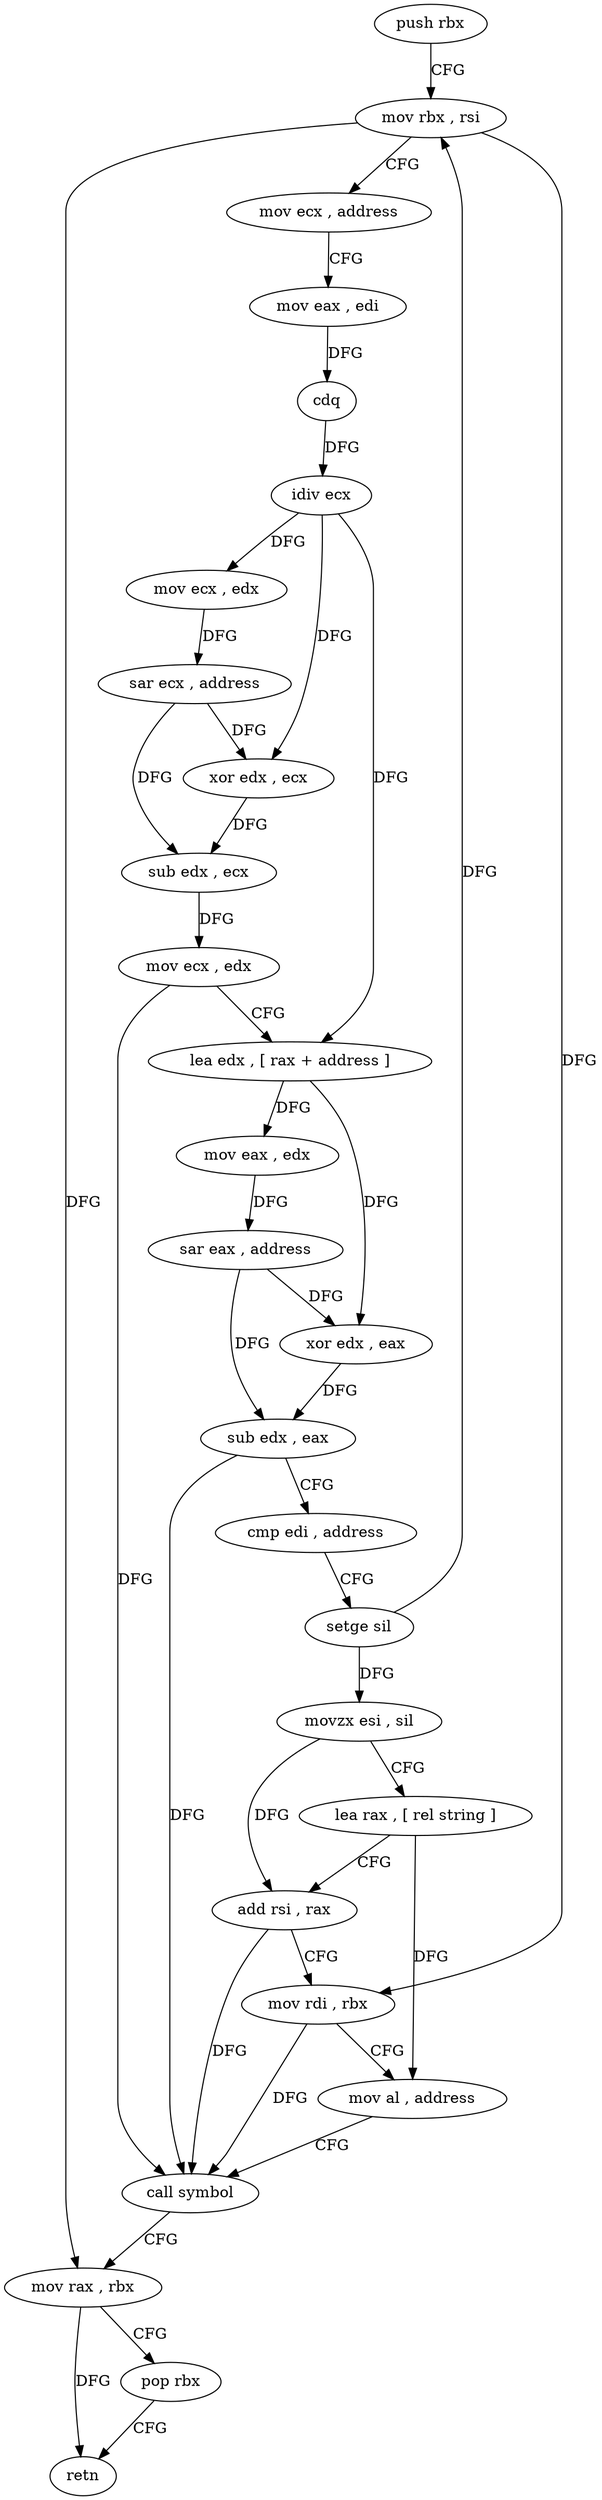 digraph "func" {
"194349" [label = "push rbx" ]
"194350" [label = "mov rbx , rsi" ]
"194353" [label = "mov ecx , address" ]
"194358" [label = "mov eax , edi" ]
"194360" [label = "cdq" ]
"194361" [label = "idiv ecx" ]
"194363" [label = "mov ecx , edx" ]
"194365" [label = "sar ecx , address" ]
"194368" [label = "xor edx , ecx" ]
"194370" [label = "sub edx , ecx" ]
"194372" [label = "mov ecx , edx" ]
"194374" [label = "lea edx , [ rax + address ]" ]
"194377" [label = "mov eax , edx" ]
"194379" [label = "sar eax , address" ]
"194382" [label = "xor edx , eax" ]
"194384" [label = "sub edx , eax" ]
"194386" [label = "cmp edi , address" ]
"194392" [label = "setge sil" ]
"194396" [label = "movzx esi , sil" ]
"194400" [label = "lea rax , [ rel string ]" ]
"194407" [label = "add rsi , rax" ]
"194410" [label = "mov rdi , rbx" ]
"194413" [label = "mov al , address" ]
"194415" [label = "call symbol" ]
"194420" [label = "mov rax , rbx" ]
"194423" [label = "pop rbx" ]
"194424" [label = "retn" ]
"194349" -> "194350" [ label = "CFG" ]
"194350" -> "194353" [ label = "CFG" ]
"194350" -> "194410" [ label = "DFG" ]
"194350" -> "194420" [ label = "DFG" ]
"194353" -> "194358" [ label = "CFG" ]
"194358" -> "194360" [ label = "DFG" ]
"194360" -> "194361" [ label = "DFG" ]
"194361" -> "194363" [ label = "DFG" ]
"194361" -> "194374" [ label = "DFG" ]
"194361" -> "194368" [ label = "DFG" ]
"194363" -> "194365" [ label = "DFG" ]
"194365" -> "194368" [ label = "DFG" ]
"194365" -> "194370" [ label = "DFG" ]
"194368" -> "194370" [ label = "DFG" ]
"194370" -> "194372" [ label = "DFG" ]
"194372" -> "194374" [ label = "CFG" ]
"194372" -> "194415" [ label = "DFG" ]
"194374" -> "194377" [ label = "DFG" ]
"194374" -> "194382" [ label = "DFG" ]
"194377" -> "194379" [ label = "DFG" ]
"194379" -> "194382" [ label = "DFG" ]
"194379" -> "194384" [ label = "DFG" ]
"194382" -> "194384" [ label = "DFG" ]
"194384" -> "194386" [ label = "CFG" ]
"194384" -> "194415" [ label = "DFG" ]
"194386" -> "194392" [ label = "CFG" ]
"194392" -> "194396" [ label = "DFG" ]
"194392" -> "194350" [ label = "DFG" ]
"194396" -> "194400" [ label = "CFG" ]
"194396" -> "194407" [ label = "DFG" ]
"194400" -> "194407" [ label = "CFG" ]
"194400" -> "194413" [ label = "DFG" ]
"194407" -> "194410" [ label = "CFG" ]
"194407" -> "194415" [ label = "DFG" ]
"194410" -> "194413" [ label = "CFG" ]
"194410" -> "194415" [ label = "DFG" ]
"194413" -> "194415" [ label = "CFG" ]
"194415" -> "194420" [ label = "CFG" ]
"194420" -> "194423" [ label = "CFG" ]
"194420" -> "194424" [ label = "DFG" ]
"194423" -> "194424" [ label = "CFG" ]
}

